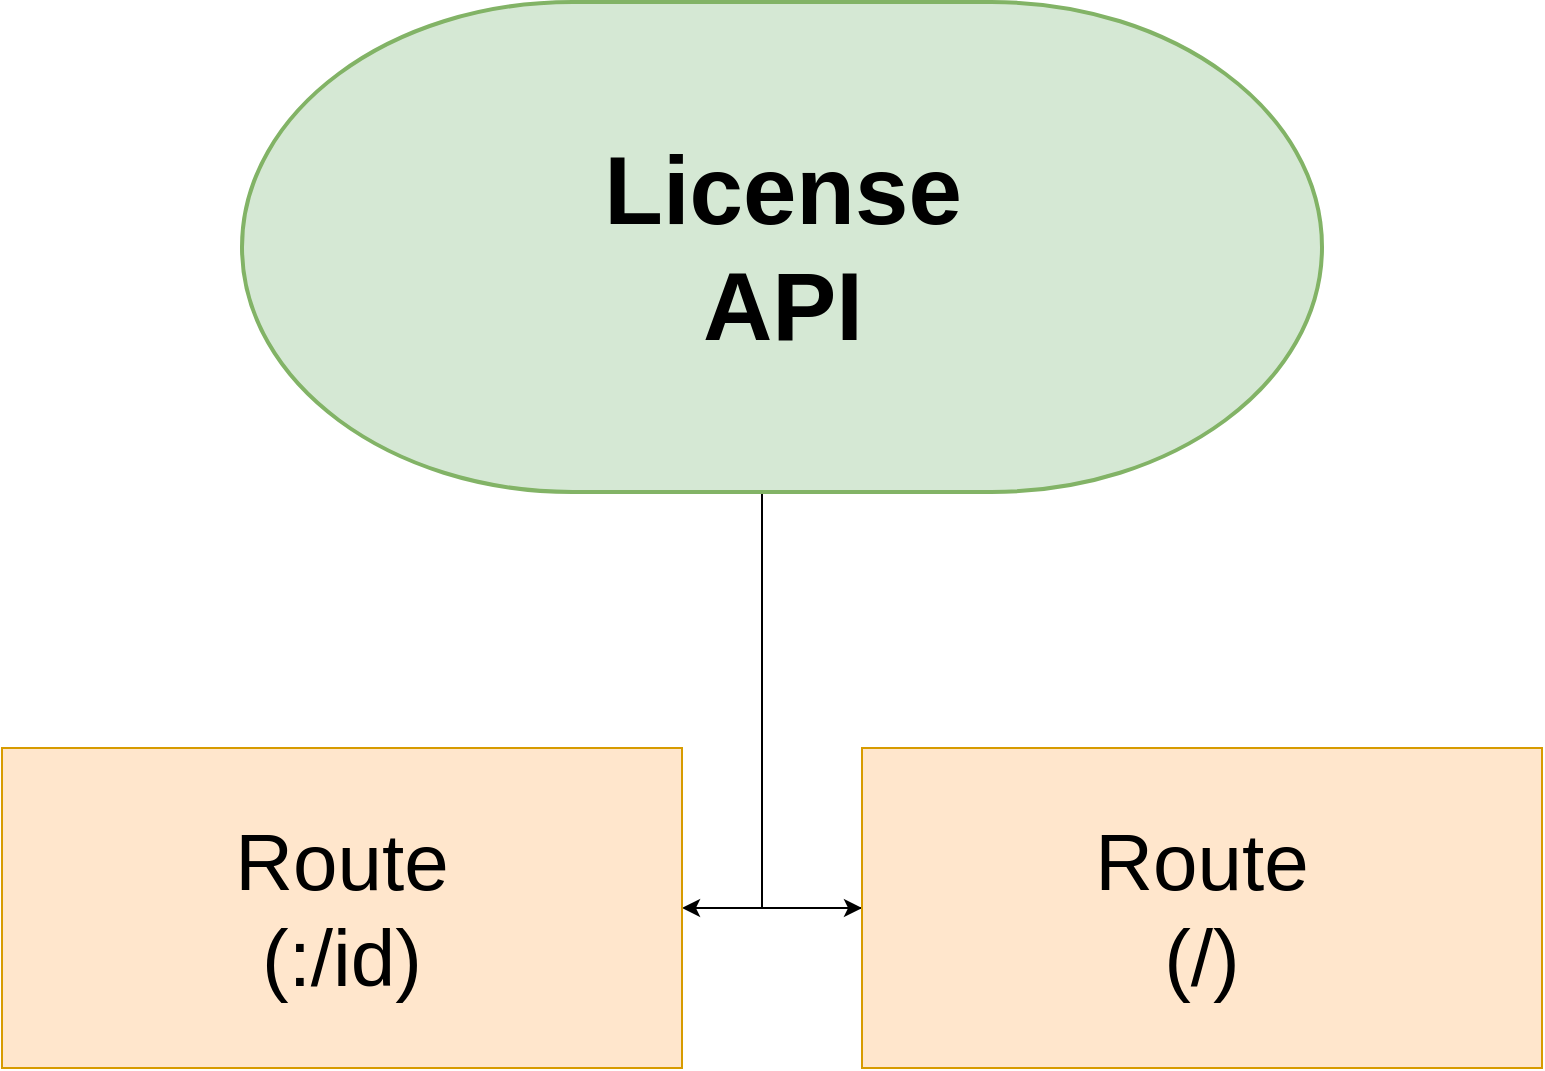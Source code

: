 <mxfile version="15.9.4" type="github">
  <diagram id="C5RBs43oDa-KdzZeNtuy" name="Page-1">
    <mxGraphModel dx="3555" dy="1950" grid="1" gridSize="20" guides="1" tooltips="1" connect="1" arrows="1" fold="1" page="1" pageScale="1" pageWidth="3300" pageHeight="2339" math="0" shadow="0">
      <root>
        <mxCell id="WIyWlLk6GJQsqaUBKTNV-0" />
        <mxCell id="WIyWlLk6GJQsqaUBKTNV-1" parent="WIyWlLk6GJQsqaUBKTNV-0" />
        <mxCell id="WIyWlLk6GJQsqaUBKTNV-5" value="" style="edgeStyle=orthogonalEdgeStyle;rounded=0;html=1;jettySize=auto;orthogonalLoop=1;fontSize=11;endArrow=block;endFill=0;endSize=8;strokeWidth=1;shadow=0;labelBackgroundColor=none;" parent="WIyWlLk6GJQsqaUBKTNV-1" target="WIyWlLk6GJQsqaUBKTNV-7" edge="1">
          <mxGeometry y="10" relative="1" as="geometry">
            <mxPoint as="offset" />
            <mxPoint x="800" y="340" as="sourcePoint" />
          </mxGeometry>
        </mxCell>
        <mxCell id="OF6Gfy8Myrsf1uc-aaZn-0" value="" style="edgeStyle=orthogonalEdgeStyle;rounded=0;orthogonalLoop=1;jettySize=auto;html=1;" edge="1" parent="WIyWlLk6GJQsqaUBKTNV-1" source="WIyWlLk6GJQsqaUBKTNV-7">
          <mxGeometry relative="1" as="geometry">
            <mxPoint x="800" y="340" as="targetPoint" />
          </mxGeometry>
        </mxCell>
        <mxCell id="OF6Gfy8Myrsf1uc-aaZn-13" value="" style="edgeStyle=orthogonalEdgeStyle;rounded=0;orthogonalLoop=1;jettySize=auto;html=1;fontFamily=Helvetica;fontSize=32;" edge="1" parent="WIyWlLk6GJQsqaUBKTNV-1" target="OF6Gfy8Myrsf1uc-aaZn-17">
          <mxGeometry relative="1" as="geometry">
            <mxPoint x="1655" y="368" as="sourcePoint" />
            <mxPoint x="1655" y="453" as="targetPoint" />
            <Array as="points">
              <mxPoint x="1645" y="368" />
              <mxPoint x="1645" y="593" />
            </Array>
          </mxGeometry>
        </mxCell>
        <mxCell id="OF6Gfy8Myrsf1uc-aaZn-15" value="" style="strokeWidth=2;html=1;shape=mxgraph.flowchart.terminator;whiteSpace=wrap;fontFamily=Helvetica;fontSize=32;fillColor=#d5e8d4;strokeColor=#82b366;" vertex="1" parent="WIyWlLk6GJQsqaUBKTNV-1">
          <mxGeometry x="1385" y="140" width="540" height="245" as="geometry" />
        </mxCell>
        <mxCell id="OF6Gfy8Myrsf1uc-aaZn-6" value="&lt;div&gt;License&lt;/div&gt;&lt;div&gt;API&lt;br&gt;&lt;/div&gt;" style="text;strokeColor=none;fillColor=none;html=1;fontSize=48;fontStyle=1;verticalAlign=middle;align=center;fontFamily=Helvetica;" vertex="1" parent="WIyWlLk6GJQsqaUBKTNV-1">
          <mxGeometry x="1605" y="228" width="100" height="70" as="geometry" />
        </mxCell>
        <mxCell id="OF6Gfy8Myrsf1uc-aaZn-22" value="" style="edgeStyle=orthogonalEdgeStyle;rounded=0;orthogonalLoop=1;jettySize=auto;html=1;fontFamily=Helvetica;fontSize=32;" edge="1" parent="WIyWlLk6GJQsqaUBKTNV-1" source="OF6Gfy8Myrsf1uc-aaZn-17" target="OF6Gfy8Myrsf1uc-aaZn-21">
          <mxGeometry relative="1" as="geometry" />
        </mxCell>
        <mxCell id="OF6Gfy8Myrsf1uc-aaZn-17" value="&lt;div style=&quot;font-size: 40px;&quot;&gt;Route&lt;/div&gt;&lt;div style=&quot;font-size: 40px;&quot;&gt;(/)&lt;br style=&quot;font-size: 40px;&quot;&gt;&lt;/div&gt;" style="rounded=0;whiteSpace=wrap;html=1;fontFamily=Helvetica;fontSize=40;fillColor=#ffe6cc;strokeColor=#d79b00;" vertex="1" parent="WIyWlLk6GJQsqaUBKTNV-1">
          <mxGeometry x="1695" y="513" width="340" height="160" as="geometry" />
        </mxCell>
        <mxCell id="OF6Gfy8Myrsf1uc-aaZn-21" value="&lt;div style=&quot;font-size: 40px;&quot;&gt;Route&lt;/div&gt;&lt;div style=&quot;font-size: 40px;&quot;&gt;(:/id)&lt;br style=&quot;font-size: 40px;&quot;&gt;&lt;/div&gt;" style="rounded=0;whiteSpace=wrap;html=1;fontFamily=Helvetica;fontSize=40;fillColor=#ffe6cc;strokeColor=#d79b00;" vertex="1" parent="WIyWlLk6GJQsqaUBKTNV-1">
          <mxGeometry x="1265" y="513" width="340" height="160" as="geometry" />
        </mxCell>
      </root>
    </mxGraphModel>
  </diagram>
</mxfile>
